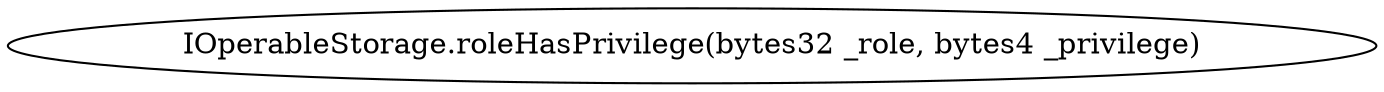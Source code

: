 digraph "" {
	graph [bb="0,0,553.55,36"];
	node [label="\N"];
	"IOperableStorage.roleHasPrivilege(bytes32 _role, bytes4 _privilege)"	 [height=0.5,
		pos="276.77,18",
		width=7.6882];
}
digraph "" {
	graph [bb="0,0,553.55,36"];
	node [label="\N"];
	"IOperableStorage.roleHasPrivilege(bytes32 _role, bytes4 _privilege)"	 [height=0.5,
		pos="276.77,18",
		width=7.6882];
}
digraph "" {
	graph [bb="0,0,553.55,36"];
	node [label="\N"];
	"IOperableStorage.roleHasPrivilege(bytes32 _role, bytes4 _privilege)"	 [height=0.5,
		pos="276.77,18",
		width=7.6882];
}
digraph "" {
	graph [bb="0,0,553.55,36"];
	node [label="\N"];
	"IOperableStorage.roleHasPrivilege(bytes32 _role, bytes4 _privilege)"	 [height=0.5,
		pos="276.77,18",
		width=7.6882];
}
digraph "" {
	graph [bb="0,0,553.55,36"];
	node [label="\N"];
	"IOperableStorage.roleHasPrivilege(bytes32 _role, bytes4 _privilege)"	 [height=0.5,
		pos="276.77,18",
		width=7.6882];
}
